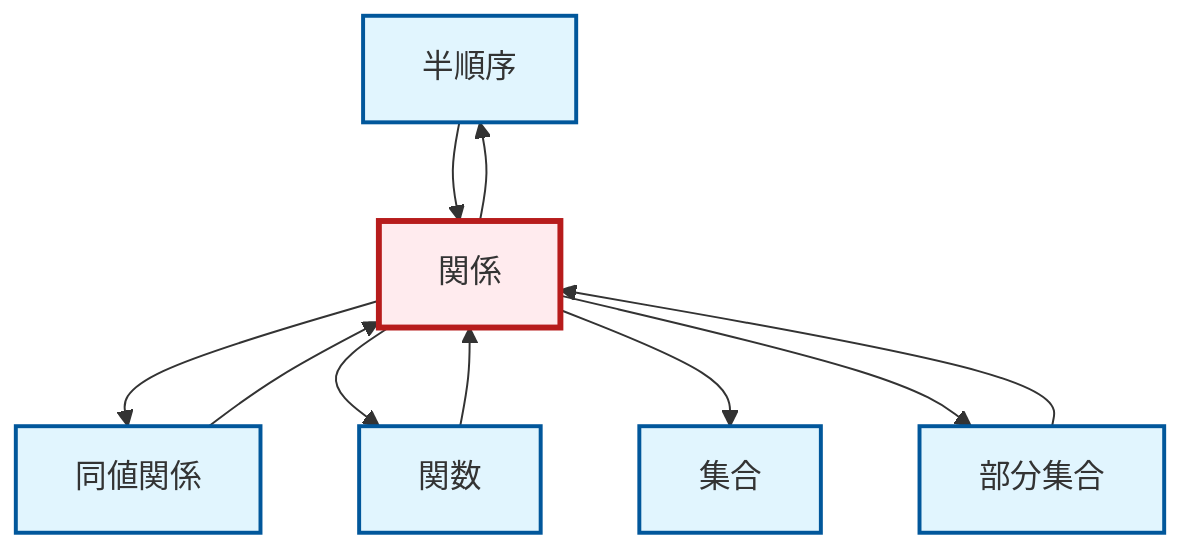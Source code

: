 graph TD
    classDef definition fill:#e1f5fe,stroke:#01579b,stroke-width:2px
    classDef theorem fill:#f3e5f5,stroke:#4a148c,stroke-width:2px
    classDef axiom fill:#fff3e0,stroke:#e65100,stroke-width:2px
    classDef example fill:#e8f5e9,stroke:#1b5e20,stroke-width:2px
    classDef current fill:#ffebee,stroke:#b71c1c,stroke-width:3px
    def-partial-order["半順序"]:::definition
    def-relation["関係"]:::definition
    def-set["集合"]:::definition
    def-equivalence-relation["同値関係"]:::definition
    def-subset["部分集合"]:::definition
    def-function["関数"]:::definition
    def-relation --> def-equivalence-relation
    def-relation --> def-function
    def-relation --> def-partial-order
    def-subset --> def-relation
    def-function --> def-relation
    def-relation --> def-set
    def-partial-order --> def-relation
    def-relation --> def-subset
    def-equivalence-relation --> def-relation
    class def-relation current